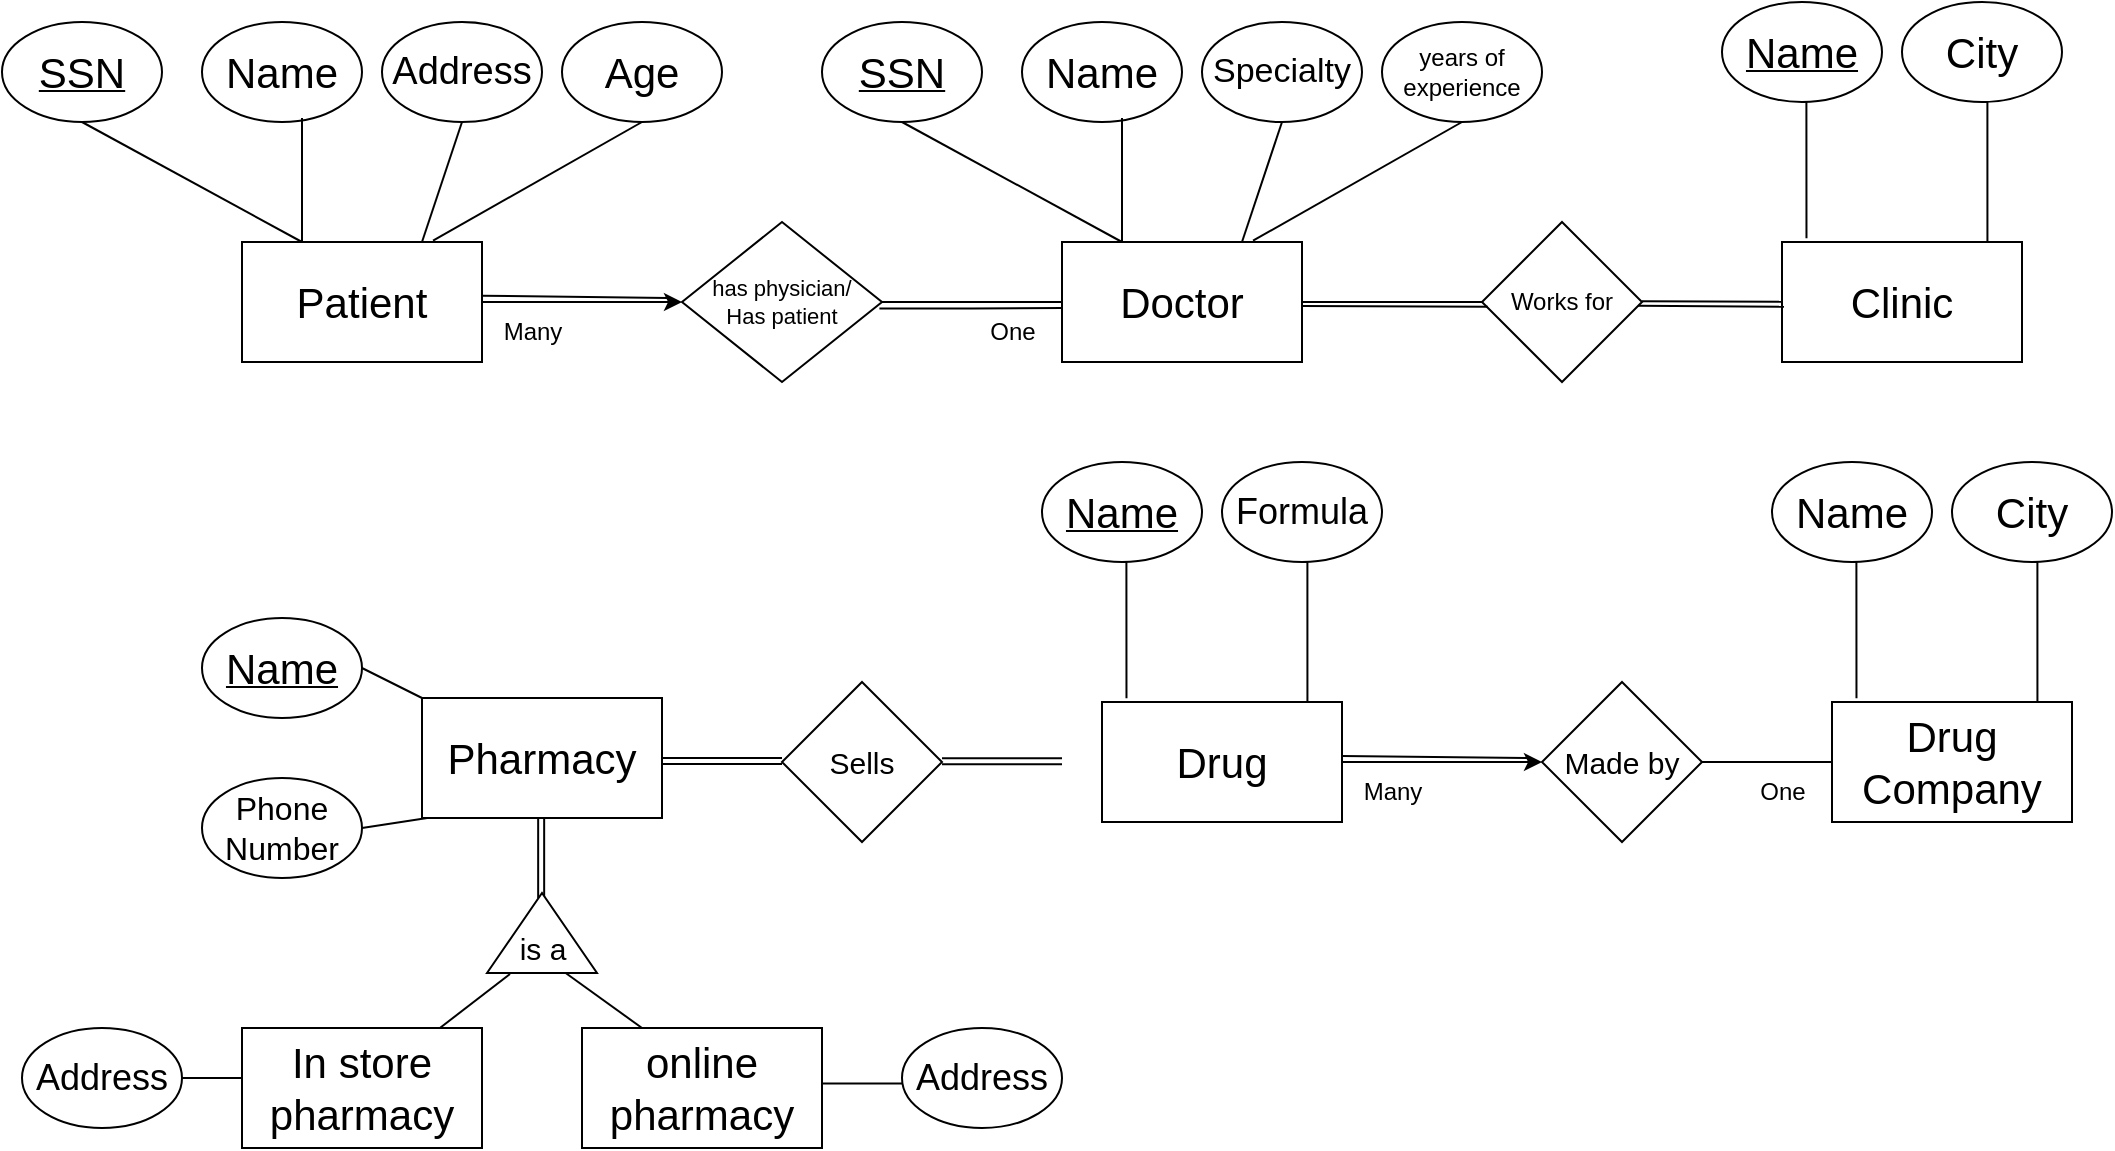 <mxfile version="24.4.0" type="github" pages="3">
  <diagram name="Page-1" id="JLcsjPoBAo_HoKeQmc0Q">
    <mxGraphModel dx="956" dy="503" grid="1" gridSize="10" guides="1" tooltips="1" connect="1" arrows="1" fold="1" page="1" pageScale="1" pageWidth="850" pageHeight="1100" math="0" shadow="0">
      <root>
        <mxCell id="0" />
        <mxCell id="1" parent="0" />
        <mxCell id="jOm0QuvM_jb7mFfSHx-Y-15" style="edgeStyle=orthogonalEdgeStyle;rounded=0;orthogonalLoop=1;jettySize=auto;html=1;exitX=1;exitY=0.5;exitDx=0;exitDy=0;entryX=0;entryY=0.5;entryDx=0;entryDy=0;" edge="1" parent="1" source="WA0hoH6EGtPf16HeoMWS-2" target="jOm0QuvM_jb7mFfSHx-Y-6">
          <mxGeometry relative="1" as="geometry" />
        </mxCell>
        <mxCell id="WA0hoH6EGtPf16HeoMWS-2" value="&lt;font style=&quot;font-size: 21px;&quot;&gt;Patient&lt;/font&gt;" style="rounded=0;whiteSpace=wrap;html=1;" parent="1" vertex="1">
          <mxGeometry x="190" y="320" width="120" height="60" as="geometry" />
        </mxCell>
        <mxCell id="WA0hoH6EGtPf16HeoMWS-3" value="&lt;u&gt;&lt;font style=&quot;font-size: 21px;&quot;&gt;SSN&lt;/font&gt;&lt;/u&gt;" style="ellipse;whiteSpace=wrap;html=1;" parent="1" vertex="1">
          <mxGeometry x="70" y="210" width="80" height="50" as="geometry" />
        </mxCell>
        <mxCell id="WA0hoH6EGtPf16HeoMWS-4" value="&lt;font style=&quot;font-size: 21px;&quot;&gt;Name&lt;/font&gt;" style="ellipse;whiteSpace=wrap;html=1;" parent="1" vertex="1">
          <mxGeometry x="170" y="210" width="80" height="50" as="geometry" />
        </mxCell>
        <mxCell id="WA0hoH6EGtPf16HeoMWS-5" value="&lt;font style=&quot;font-size: 19px;&quot;&gt;Address&lt;/font&gt;" style="ellipse;whiteSpace=wrap;html=1;" parent="1" vertex="1">
          <mxGeometry x="260" y="210" width="80" height="50" as="geometry" />
        </mxCell>
        <mxCell id="WA0hoH6EGtPf16HeoMWS-6" value="&lt;font style=&quot;font-size: 21px;&quot;&gt;Age&lt;/font&gt;" style="ellipse;whiteSpace=wrap;html=1;" parent="1" vertex="1">
          <mxGeometry x="350" y="210" width="80" height="50" as="geometry" />
        </mxCell>
        <mxCell id="WA0hoH6EGtPf16HeoMWS-7" value="" style="endArrow=none;html=1;rounded=0;entryX=0.5;entryY=1;entryDx=0;entryDy=0;exitX=0.25;exitY=0;exitDx=0;exitDy=0;" parent="1" source="WA0hoH6EGtPf16HeoMWS-2" target="WA0hoH6EGtPf16HeoMWS-3" edge="1">
          <mxGeometry width="50" height="50" relative="1" as="geometry">
            <mxPoint x="400" y="410" as="sourcePoint" />
            <mxPoint x="450" y="360" as="targetPoint" />
          </mxGeometry>
        </mxCell>
        <mxCell id="WA0hoH6EGtPf16HeoMWS-8" style="edgeStyle=orthogonalEdgeStyle;rounded=0;orthogonalLoop=1;jettySize=auto;html=1;exitX=0.25;exitY=0;exitDx=0;exitDy=0;entryX=0.625;entryY=0.96;entryDx=0;entryDy=0;entryPerimeter=0;strokeColor=default;endArrow=none;endFill=0;" parent="1" source="WA0hoH6EGtPf16HeoMWS-2" target="WA0hoH6EGtPf16HeoMWS-4" edge="1">
          <mxGeometry relative="1" as="geometry" />
        </mxCell>
        <mxCell id="WA0hoH6EGtPf16HeoMWS-10" value="" style="endArrow=none;html=1;rounded=0;entryX=0.5;entryY=1;entryDx=0;entryDy=0;exitX=0.75;exitY=0;exitDx=0;exitDy=0;" parent="1" source="WA0hoH6EGtPf16HeoMWS-2" target="WA0hoH6EGtPf16HeoMWS-5" edge="1">
          <mxGeometry width="50" height="50" relative="1" as="geometry">
            <mxPoint x="400" y="410" as="sourcePoint" />
            <mxPoint x="450" y="360" as="targetPoint" />
          </mxGeometry>
        </mxCell>
        <mxCell id="WA0hoH6EGtPf16HeoMWS-11" value="" style="endArrow=none;html=1;rounded=0;entryX=0.5;entryY=1;entryDx=0;entryDy=0;exitX=0.796;exitY=-0.011;exitDx=0;exitDy=0;exitPerimeter=0;" parent="1" source="WA0hoH6EGtPf16HeoMWS-2" target="WA0hoH6EGtPf16HeoMWS-6" edge="1">
          <mxGeometry width="50" height="50" relative="1" as="geometry">
            <mxPoint x="290" y="330" as="sourcePoint" />
            <mxPoint x="310" y="270" as="targetPoint" />
          </mxGeometry>
        </mxCell>
        <mxCell id="JWv-la7WtZ5PFm-VbIgp-1" value="&lt;font style=&quot;font-size: 21px;&quot;&gt;Doctor&lt;/font&gt;" style="rounded=0;whiteSpace=wrap;html=1;" parent="1" vertex="1">
          <mxGeometry x="600" y="320" width="120" height="60" as="geometry" />
        </mxCell>
        <mxCell id="JWv-la7WtZ5PFm-VbIgp-2" value="&lt;u&gt;&lt;font style=&quot;font-size: 21px;&quot;&gt;SSN&lt;/font&gt;&lt;/u&gt;" style="ellipse;whiteSpace=wrap;html=1;" parent="1" vertex="1">
          <mxGeometry x="480" y="210" width="80" height="50" as="geometry" />
        </mxCell>
        <mxCell id="JWv-la7WtZ5PFm-VbIgp-3" value="&lt;font style=&quot;font-size: 21px;&quot;&gt;Name&lt;/font&gt;" style="ellipse;whiteSpace=wrap;html=1;" parent="1" vertex="1">
          <mxGeometry x="580" y="210" width="80" height="50" as="geometry" />
        </mxCell>
        <mxCell id="JWv-la7WtZ5PFm-VbIgp-4" value="&lt;font style=&quot;font-size: 17px;&quot;&gt;Specialty&lt;/font&gt;" style="ellipse;whiteSpace=wrap;html=1;" parent="1" vertex="1">
          <mxGeometry x="670" y="210" width="80" height="50" as="geometry" />
        </mxCell>
        <mxCell id="JWv-la7WtZ5PFm-VbIgp-5" value="&lt;div style=&quot;&quot;&gt;&lt;font style=&quot;font-size: 12px;&quot;&gt;years of&lt;/font&gt;&lt;/div&gt;&lt;div style=&quot;&quot;&gt;&lt;font style=&quot;font-size: 12px;&quot;&gt;experience&lt;font style=&quot;font-size: 12px;&quot;&gt;&lt;br&gt;&lt;/font&gt;&lt;/font&gt;&lt;/div&gt;" style="ellipse;whiteSpace=wrap;html=1;" parent="1" vertex="1">
          <mxGeometry x="760" y="210" width="80" height="50" as="geometry" />
        </mxCell>
        <mxCell id="JWv-la7WtZ5PFm-VbIgp-6" value="" style="endArrow=none;html=1;rounded=0;entryX=0.5;entryY=1;entryDx=0;entryDy=0;exitX=0.25;exitY=0;exitDx=0;exitDy=0;" parent="1" source="JWv-la7WtZ5PFm-VbIgp-1" target="JWv-la7WtZ5PFm-VbIgp-2" edge="1">
          <mxGeometry width="50" height="50" relative="1" as="geometry">
            <mxPoint x="810" y="410" as="sourcePoint" />
            <mxPoint x="860" y="360" as="targetPoint" />
          </mxGeometry>
        </mxCell>
        <mxCell id="JWv-la7WtZ5PFm-VbIgp-7" style="edgeStyle=orthogonalEdgeStyle;rounded=0;orthogonalLoop=1;jettySize=auto;html=1;exitX=0.25;exitY=0;exitDx=0;exitDy=0;entryX=0.625;entryY=0.96;entryDx=0;entryDy=0;entryPerimeter=0;strokeColor=default;endArrow=none;endFill=0;" parent="1" source="JWv-la7WtZ5PFm-VbIgp-1" target="JWv-la7WtZ5PFm-VbIgp-3" edge="1">
          <mxGeometry relative="1" as="geometry" />
        </mxCell>
        <mxCell id="JWv-la7WtZ5PFm-VbIgp-8" value="" style="endArrow=none;html=1;rounded=0;entryX=0.5;entryY=1;entryDx=0;entryDy=0;exitX=0.75;exitY=0;exitDx=0;exitDy=0;" parent="1" source="JWv-la7WtZ5PFm-VbIgp-1" target="JWv-la7WtZ5PFm-VbIgp-4" edge="1">
          <mxGeometry width="50" height="50" relative="1" as="geometry">
            <mxPoint x="810" y="410" as="sourcePoint" />
            <mxPoint x="860" y="360" as="targetPoint" />
          </mxGeometry>
        </mxCell>
        <mxCell id="JWv-la7WtZ5PFm-VbIgp-9" value="" style="endArrow=none;html=1;rounded=0;entryX=0.5;entryY=1;entryDx=0;entryDy=0;exitX=0.796;exitY=-0.011;exitDx=0;exitDy=0;exitPerimeter=0;" parent="1" source="JWv-la7WtZ5PFm-VbIgp-1" target="JWv-la7WtZ5PFm-VbIgp-5" edge="1">
          <mxGeometry width="50" height="50" relative="1" as="geometry">
            <mxPoint x="700" y="330" as="sourcePoint" />
            <mxPoint x="720" y="270" as="targetPoint" />
          </mxGeometry>
        </mxCell>
        <mxCell id="jOm0QuvM_jb7mFfSHx-Y-1" value="&lt;font style=&quot;font-size: 21px;&quot;&gt;Clinic&lt;/font&gt;" style="rounded=0;whiteSpace=wrap;html=1;" vertex="1" parent="1">
          <mxGeometry x="960" y="320" width="120" height="60" as="geometry" />
        </mxCell>
        <mxCell id="jOm0QuvM_jb7mFfSHx-Y-2" value="&lt;u&gt;&lt;font style=&quot;font-size: 21px;&quot;&gt;Name&lt;/font&gt;&lt;/u&gt;" style="ellipse;whiteSpace=wrap;html=1;" vertex="1" parent="1">
          <mxGeometry x="930" y="200" width="80" height="50" as="geometry" />
        </mxCell>
        <mxCell id="jOm0QuvM_jb7mFfSHx-Y-3" style="edgeStyle=orthogonalEdgeStyle;rounded=0;orthogonalLoop=1;jettySize=auto;html=1;exitX=0.102;exitY=-0.031;exitDx=0;exitDy=0;entryX=0.5;entryY=1;entryDx=0;entryDy=0;strokeColor=default;endArrow=none;endFill=0;exitPerimeter=0;" edge="1" parent="1" source="jOm0QuvM_jb7mFfSHx-Y-1" target="jOm0QuvM_jb7mFfSHx-Y-2">
          <mxGeometry relative="1" as="geometry">
            <mxPoint x="270" y="330" as="sourcePoint" />
            <mxPoint x="270" y="268" as="targetPoint" />
            <Array as="points">
              <mxPoint x="972" y="250" />
            </Array>
          </mxGeometry>
        </mxCell>
        <mxCell id="jOm0QuvM_jb7mFfSHx-Y-4" value="&lt;font style=&quot;font-size: 21px;&quot;&gt;City&lt;/font&gt;" style="ellipse;whiteSpace=wrap;html=1;" vertex="1" parent="1">
          <mxGeometry x="1020" y="200" width="80" height="50" as="geometry" />
        </mxCell>
        <mxCell id="jOm0QuvM_jb7mFfSHx-Y-5" style="edgeStyle=orthogonalEdgeStyle;rounded=0;orthogonalLoop=1;jettySize=auto;html=1;exitX=0.856;exitY=0.001;exitDx=0;exitDy=0;entryX=0.5;entryY=1;entryDx=0;entryDy=0;strokeColor=default;endArrow=none;endFill=0;exitPerimeter=0;" edge="1" parent="1" target="jOm0QuvM_jb7mFfSHx-Y-4" source="jOm0QuvM_jb7mFfSHx-Y-1">
          <mxGeometry relative="1" as="geometry">
            <mxPoint x="1062" y="322" as="sourcePoint" />
            <mxPoint x="360" y="268" as="targetPoint" />
            <Array as="points">
              <mxPoint x="1063" y="250" />
            </Array>
          </mxGeometry>
        </mxCell>
        <mxCell id="jOm0QuvM_jb7mFfSHx-Y-16" style="edgeStyle=orthogonalEdgeStyle;rounded=0;orthogonalLoop=1;jettySize=auto;html=1;exitX=1;exitY=0.5;exitDx=0;exitDy=0;entryX=0;entryY=0.5;entryDx=0;entryDy=0;endArrow=none;endFill=0;" edge="1" parent="1" source="jOm0QuvM_jb7mFfSHx-Y-6" target="JWv-la7WtZ5PFm-VbIgp-1">
          <mxGeometry relative="1" as="geometry" />
        </mxCell>
        <mxCell id="jOm0QuvM_jb7mFfSHx-Y-6" value="&lt;div style=&quot;font-size: 11px;&quot;&gt;&lt;font style=&quot;font-size: 11px;&quot;&gt;has physician/&lt;/font&gt;&lt;/div&gt;&lt;div style=&quot;font-size: 11px;&quot;&gt;&lt;font style=&quot;font-size: 11px;&quot;&gt;Has patient&lt;/font&gt;&lt;/div&gt;" style="rhombus;whiteSpace=wrap;html=1;" vertex="1" parent="1">
          <mxGeometry x="410" y="310" width="100" height="80" as="geometry" />
        </mxCell>
        <mxCell id="jOm0QuvM_jb7mFfSHx-Y-7" value="&lt;font style=&quot;font-size: 21px;&quot;&gt;Drug Company&lt;br&gt;&lt;/font&gt;" style="rounded=0;whiteSpace=wrap;html=1;" vertex="1" parent="1">
          <mxGeometry x="985" y="550" width="120" height="60" as="geometry" />
        </mxCell>
        <mxCell id="jOm0QuvM_jb7mFfSHx-Y-8" value="&lt;font style=&quot;font-size: 21px;&quot;&gt;Name&lt;/font&gt;" style="ellipse;whiteSpace=wrap;html=1;" vertex="1" parent="1">
          <mxGeometry x="955" y="430" width="80" height="50" as="geometry" />
        </mxCell>
        <mxCell id="jOm0QuvM_jb7mFfSHx-Y-9" style="edgeStyle=orthogonalEdgeStyle;rounded=0;orthogonalLoop=1;jettySize=auto;html=1;exitX=0.102;exitY=-0.031;exitDx=0;exitDy=0;entryX=0.5;entryY=1;entryDx=0;entryDy=0;strokeColor=default;endArrow=none;endFill=0;exitPerimeter=0;" edge="1" parent="1" source="jOm0QuvM_jb7mFfSHx-Y-7" target="jOm0QuvM_jb7mFfSHx-Y-8">
          <mxGeometry relative="1" as="geometry">
            <mxPoint x="295" y="560" as="sourcePoint" />
            <mxPoint x="295" y="498" as="targetPoint" />
            <Array as="points">
              <mxPoint x="997" y="480" />
            </Array>
          </mxGeometry>
        </mxCell>
        <mxCell id="jOm0QuvM_jb7mFfSHx-Y-10" value="&lt;font style=&quot;font-size: 21px;&quot;&gt;City&lt;/font&gt;" style="ellipse;whiteSpace=wrap;html=1;" vertex="1" parent="1">
          <mxGeometry x="1045" y="430" width="80" height="50" as="geometry" />
        </mxCell>
        <mxCell id="jOm0QuvM_jb7mFfSHx-Y-11" style="edgeStyle=orthogonalEdgeStyle;rounded=0;orthogonalLoop=1;jettySize=auto;html=1;exitX=0.856;exitY=0.001;exitDx=0;exitDy=0;entryX=0.5;entryY=1;entryDx=0;entryDy=0;strokeColor=default;endArrow=none;endFill=0;exitPerimeter=0;" edge="1" parent="1" source="jOm0QuvM_jb7mFfSHx-Y-7" target="jOm0QuvM_jb7mFfSHx-Y-10">
          <mxGeometry relative="1" as="geometry">
            <mxPoint x="1087" y="552" as="sourcePoint" />
            <mxPoint x="385" y="498" as="targetPoint" />
            <Array as="points">
              <mxPoint x="1088" y="480" />
            </Array>
          </mxGeometry>
        </mxCell>
        <mxCell id="jOm0QuvM_jb7mFfSHx-Y-12" value="Works for" style="rhombus;whiteSpace=wrap;html=1;" vertex="1" parent="1">
          <mxGeometry x="810" y="310" width="80" height="80" as="geometry" />
        </mxCell>
        <mxCell id="jOm0QuvM_jb7mFfSHx-Y-13" value="" style="endArrow=none;html=1;rounded=0;entryX=0;entryY=0.5;entryDx=0;entryDy=0;exitX=1;exitY=0.5;exitDx=0;exitDy=0;" edge="1" parent="1" source="JWv-la7WtZ5PFm-VbIgp-1" target="jOm0QuvM_jb7mFfSHx-Y-12">
          <mxGeometry width="50" height="50" relative="1" as="geometry">
            <mxPoint x="610" y="520" as="sourcePoint" />
            <mxPoint x="660" y="470" as="targetPoint" />
          </mxGeometry>
        </mxCell>
        <mxCell id="jOm0QuvM_jb7mFfSHx-Y-14" value="" style="endArrow=none;html=1;rounded=0;exitX=1;exitY=0.5;exitDx=0;exitDy=0;" edge="1" parent="1" target="jOm0QuvM_jb7mFfSHx-Y-1">
          <mxGeometry width="50" height="50" relative="1" as="geometry">
            <mxPoint x="890" y="349.66" as="sourcePoint" />
            <mxPoint x="960" y="350" as="targetPoint" />
          </mxGeometry>
        </mxCell>
        <mxCell id="jOm0QuvM_jb7mFfSHx-Y-17" value="Many" style="text;html=1;align=center;verticalAlign=middle;resizable=0;points=[];autosize=1;strokeColor=none;fillColor=none;" vertex="1" parent="1">
          <mxGeometry x="310" y="350" width="50" height="30" as="geometry" />
        </mxCell>
        <mxCell id="jOm0QuvM_jb7mFfSHx-Y-18" value="One" style="text;html=1;align=center;verticalAlign=middle;resizable=0;points=[];autosize=1;strokeColor=none;fillColor=none;" vertex="1" parent="1">
          <mxGeometry x="550" y="350" width="50" height="30" as="geometry" />
        </mxCell>
        <mxCell id="iAmRMfbGP7ldfhyTB-3w-1" value="" style="endArrow=none;html=1;rounded=0;exitX=0.998;exitY=0.447;exitDx=0;exitDy=0;exitPerimeter=0;" edge="1" parent="1" source="WA0hoH6EGtPf16HeoMWS-2">
          <mxGeometry width="50" height="50" relative="1" as="geometry">
            <mxPoint x="310" y="350" as="sourcePoint" />
            <mxPoint x="403" y="348" as="targetPoint" />
          </mxGeometry>
        </mxCell>
        <mxCell id="iAmRMfbGP7ldfhyTB-3w-2" style="edgeStyle=orthogonalEdgeStyle;rounded=0;orthogonalLoop=1;jettySize=auto;html=1;exitX=0.987;exitY=0.54;exitDx=0;exitDy=0;entryX=0;entryY=0.5;entryDx=0;entryDy=0;endArrow=none;endFill=0;exitPerimeter=0;" edge="1" parent="1" source="jOm0QuvM_jb7mFfSHx-Y-6">
          <mxGeometry relative="1" as="geometry">
            <mxPoint x="490" y="353" as="sourcePoint" />
            <mxPoint x="600" y="353" as="targetPoint" />
          </mxGeometry>
        </mxCell>
        <mxCell id="iAmRMfbGP7ldfhyTB-3w-3" value="" style="endArrow=none;html=1;rounded=0;exitX=0.962;exitY=0.523;exitDx=0;exitDy=0;exitPerimeter=0;" edge="1" parent="1">
          <mxGeometry width="50" height="50" relative="1" as="geometry">
            <mxPoint x="887.96" y="351.84" as="sourcePoint" />
            <mxPoint x="961" y="352.34" as="targetPoint" />
          </mxGeometry>
        </mxCell>
        <mxCell id="iAmRMfbGP7ldfhyTB-3w-4" value="" style="endArrow=none;html=1;rounded=0;entryX=0.036;entryY=0.529;entryDx=0;entryDy=0;exitX=1;exitY=0.5;exitDx=0;exitDy=0;entryPerimeter=0;" edge="1" parent="1" target="jOm0QuvM_jb7mFfSHx-Y-12">
          <mxGeometry width="50" height="50" relative="1" as="geometry">
            <mxPoint x="720" y="352" as="sourcePoint" />
            <mxPoint x="810" y="352" as="targetPoint" />
          </mxGeometry>
        </mxCell>
        <mxCell id="iAmRMfbGP7ldfhyTB-3w-5" value="&lt;font style=&quot;font-size: 21px;&quot;&gt;Drug&lt;br&gt;&lt;/font&gt;" style="rounded=0;whiteSpace=wrap;html=1;" vertex="1" parent="1">
          <mxGeometry x="620" y="550" width="120" height="60" as="geometry" />
        </mxCell>
        <mxCell id="iAmRMfbGP7ldfhyTB-3w-6" value="&lt;u&gt;&lt;font style=&quot;font-size: 21px;&quot;&gt;Name&lt;/font&gt;&lt;/u&gt;" style="ellipse;whiteSpace=wrap;html=1;" vertex="1" parent="1">
          <mxGeometry x="590" y="430" width="80" height="50" as="geometry" />
        </mxCell>
        <mxCell id="iAmRMfbGP7ldfhyTB-3w-7" style="edgeStyle=orthogonalEdgeStyle;rounded=0;orthogonalLoop=1;jettySize=auto;html=1;exitX=0.102;exitY=-0.031;exitDx=0;exitDy=0;entryX=0.5;entryY=1;entryDx=0;entryDy=0;strokeColor=default;endArrow=none;endFill=0;exitPerimeter=0;" edge="1" parent="1" source="iAmRMfbGP7ldfhyTB-3w-5" target="iAmRMfbGP7ldfhyTB-3w-6">
          <mxGeometry relative="1" as="geometry">
            <mxPoint x="-70" y="560" as="sourcePoint" />
            <mxPoint x="-70" y="498" as="targetPoint" />
            <Array as="points">
              <mxPoint x="632" y="480" />
            </Array>
          </mxGeometry>
        </mxCell>
        <mxCell id="iAmRMfbGP7ldfhyTB-3w-8" value="&lt;font style=&quot;font-size: 18px;&quot;&gt;Formula&lt;/font&gt;" style="ellipse;whiteSpace=wrap;html=1;" vertex="1" parent="1">
          <mxGeometry x="680" y="430" width="80" height="50" as="geometry" />
        </mxCell>
        <mxCell id="iAmRMfbGP7ldfhyTB-3w-9" style="edgeStyle=orthogonalEdgeStyle;rounded=0;orthogonalLoop=1;jettySize=auto;html=1;exitX=0.856;exitY=0.001;exitDx=0;exitDy=0;entryX=0.5;entryY=1;entryDx=0;entryDy=0;strokeColor=default;endArrow=none;endFill=0;exitPerimeter=0;" edge="1" parent="1" source="iAmRMfbGP7ldfhyTB-3w-5" target="iAmRMfbGP7ldfhyTB-3w-8">
          <mxGeometry relative="1" as="geometry">
            <mxPoint x="722" y="552" as="sourcePoint" />
            <mxPoint x="20" y="498" as="targetPoint" />
            <Array as="points">
              <mxPoint x="723" y="480" />
            </Array>
          </mxGeometry>
        </mxCell>
        <mxCell id="iAmRMfbGP7ldfhyTB-3w-10" value="&lt;font style=&quot;font-size: 15px;&quot;&gt;Made by&lt;/font&gt;" style="rhombus;whiteSpace=wrap;html=1;" vertex="1" parent="1">
          <mxGeometry x="840" y="540" width="80" height="80" as="geometry" />
        </mxCell>
        <mxCell id="iAmRMfbGP7ldfhyTB-3w-11" style="edgeStyle=orthogonalEdgeStyle;rounded=0;orthogonalLoop=1;jettySize=auto;html=1;exitX=1;exitY=0.5;exitDx=0;exitDy=0;entryX=0;entryY=0.5;entryDx=0;entryDy=0;" edge="1" parent="1">
          <mxGeometry relative="1" as="geometry">
            <mxPoint x="740" y="580" as="sourcePoint" />
            <mxPoint x="840" y="580" as="targetPoint" />
          </mxGeometry>
        </mxCell>
        <mxCell id="iAmRMfbGP7ldfhyTB-3w-12" value="Many" style="text;html=1;align=center;verticalAlign=middle;resizable=0;points=[];autosize=1;strokeColor=none;fillColor=none;" vertex="1" parent="1">
          <mxGeometry x="740" y="580" width="50" height="30" as="geometry" />
        </mxCell>
        <mxCell id="iAmRMfbGP7ldfhyTB-3w-13" value="" style="endArrow=none;html=1;rounded=0;exitX=0.998;exitY=0.447;exitDx=0;exitDy=0;exitPerimeter=0;" edge="1" parent="1">
          <mxGeometry width="50" height="50" relative="1" as="geometry">
            <mxPoint x="740" y="577" as="sourcePoint" />
            <mxPoint x="833" y="578" as="targetPoint" />
          </mxGeometry>
        </mxCell>
        <mxCell id="iAmRMfbGP7ldfhyTB-3w-14" value="" style="endArrow=none;html=1;rounded=0;exitX=1;exitY=0.5;exitDx=0;exitDy=0;entryX=0;entryY=0.5;entryDx=0;entryDy=0;" edge="1" parent="1" source="iAmRMfbGP7ldfhyTB-3w-10" target="jOm0QuvM_jb7mFfSHx-Y-7">
          <mxGeometry width="50" height="50" relative="1" as="geometry">
            <mxPoint x="1100" y="540" as="sourcePoint" />
            <mxPoint x="1150" y="490" as="targetPoint" />
          </mxGeometry>
        </mxCell>
        <mxCell id="iAmRMfbGP7ldfhyTB-3w-15" value="One" style="text;html=1;align=center;verticalAlign=middle;resizable=0;points=[];autosize=1;strokeColor=none;fillColor=none;" vertex="1" parent="1">
          <mxGeometry x="935" y="580" width="50" height="30" as="geometry" />
        </mxCell>
        <mxCell id="iAmRMfbGP7ldfhyTB-3w-16" value="&lt;font style=&quot;font-size: 21px;&quot;&gt;In store pharmacy&lt;br&gt;&lt;/font&gt;" style="rounded=0;whiteSpace=wrap;html=1;" vertex="1" parent="1">
          <mxGeometry x="190" y="713" width="120" height="60" as="geometry" />
        </mxCell>
        <mxCell id="iAmRMfbGP7ldfhyTB-3w-17" value="&lt;u&gt;&lt;font style=&quot;font-size: 21px;&quot;&gt;Name&lt;/font&gt;&lt;/u&gt;" style="ellipse;whiteSpace=wrap;html=1;" vertex="1" parent="1">
          <mxGeometry x="170" y="508" width="80" height="50" as="geometry" />
        </mxCell>
        <mxCell id="iAmRMfbGP7ldfhyTB-3w-19" value="&lt;font style=&quot;font-size: 16px;&quot;&gt;Phone Number&lt;font style=&quot;font-size: 16px;&quot;&gt;&lt;br&gt;&lt;/font&gt;&lt;/font&gt;" style="ellipse;whiteSpace=wrap;html=1;" vertex="1" parent="1">
          <mxGeometry x="170" y="588" width="80" height="50" as="geometry" />
        </mxCell>
        <mxCell id="iAmRMfbGP7ldfhyTB-3w-21" value="&lt;font style=&quot;font-size: 21px;&quot;&gt;Pharmacy&lt;/font&gt;" style="rounded=0;whiteSpace=wrap;html=1;" vertex="1" parent="1">
          <mxGeometry x="280" y="548" width="120" height="60" as="geometry" />
        </mxCell>
        <mxCell id="iAmRMfbGP7ldfhyTB-3w-22" value="" style="endArrow=none;html=1;rounded=0;exitX=0;exitY=0;exitDx=0;exitDy=0;entryX=1;entryY=0.5;entryDx=0;entryDy=0;" edge="1" parent="1" source="iAmRMfbGP7ldfhyTB-3w-21" target="iAmRMfbGP7ldfhyTB-3w-17">
          <mxGeometry width="50" height="50" relative="1" as="geometry">
            <mxPoint x="400" y="588" as="sourcePoint" />
            <mxPoint x="450" y="538" as="targetPoint" />
          </mxGeometry>
        </mxCell>
        <mxCell id="iAmRMfbGP7ldfhyTB-3w-23" value="" style="endArrow=none;html=1;rounded=0;entryX=1;entryY=0.5;entryDx=0;entryDy=0;exitX=0.022;exitY=1;exitDx=0;exitDy=0;exitPerimeter=0;" edge="1" parent="1" source="iAmRMfbGP7ldfhyTB-3w-21" target="iAmRMfbGP7ldfhyTB-3w-19">
          <mxGeometry width="50" height="50" relative="1" as="geometry">
            <mxPoint x="400" y="658" as="sourcePoint" />
            <mxPoint x="450" y="608" as="targetPoint" />
          </mxGeometry>
        </mxCell>
        <mxCell id="iAmRMfbGP7ldfhyTB-3w-24" value="" style="endArrow=none;html=1;rounded=0;" edge="1" parent="1">
          <mxGeometry width="50" height="50" relative="1" as="geometry">
            <mxPoint x="338.08" y="648" as="sourcePoint" />
            <mxPoint x="338.08" y="608" as="targetPoint" />
          </mxGeometry>
        </mxCell>
        <mxCell id="iAmRMfbGP7ldfhyTB-3w-25" value="" style="endArrow=none;html=1;rounded=0;" edge="1" parent="1">
          <mxGeometry width="50" height="50" relative="1" as="geometry">
            <mxPoint x="341.08" y="648" as="sourcePoint" />
            <mxPoint x="341.08" y="608" as="targetPoint" />
          </mxGeometry>
        </mxCell>
        <mxCell id="iAmRMfbGP7ldfhyTB-3w-26" value="" style="triangle;whiteSpace=wrap;html=1;rotation=-90;" vertex="1" parent="1">
          <mxGeometry x="320" y="638" width="40" height="55" as="geometry" />
        </mxCell>
        <mxCell id="iAmRMfbGP7ldfhyTB-3w-27" value="&lt;font style=&quot;font-size: 15px;&quot;&gt;is a&lt;/font&gt;" style="text;html=1;align=center;verticalAlign=middle;resizable=0;points=[];autosize=1;strokeColor=none;fillColor=none;" vertex="1" parent="1">
          <mxGeometry x="315" y="658" width="50" height="30" as="geometry" />
        </mxCell>
        <mxCell id="iAmRMfbGP7ldfhyTB-3w-28" value="&lt;font style=&quot;font-size: 21px;&quot;&gt;online pharmacy&lt;br&gt;&lt;/font&gt;" style="rounded=0;whiteSpace=wrap;html=1;" vertex="1" parent="1">
          <mxGeometry x="360" y="713" width="120" height="60" as="geometry" />
        </mxCell>
        <mxCell id="iAmRMfbGP7ldfhyTB-3w-30" value="" style="endArrow=none;html=1;rounded=0;entryX=0.18;entryY=0.933;entryDx=0;entryDy=0;entryPerimeter=0;" edge="1" parent="1" source="iAmRMfbGP7ldfhyTB-3w-16" target="iAmRMfbGP7ldfhyTB-3w-27">
          <mxGeometry width="50" height="50" relative="1" as="geometry">
            <mxPoint x="265" y="738" as="sourcePoint" />
            <mxPoint x="315" y="688" as="targetPoint" />
          </mxGeometry>
        </mxCell>
        <mxCell id="iAmRMfbGP7ldfhyTB-3w-31" value="" style="endArrow=none;html=1;rounded=0;exitX=0.25;exitY=0;exitDx=0;exitDy=0;entryX=0.74;entryY=0.92;entryDx=0;entryDy=0;entryPerimeter=0;" edge="1" parent="1" source="iAmRMfbGP7ldfhyTB-3w-28" target="iAmRMfbGP7ldfhyTB-3w-27">
          <mxGeometry width="50" height="50" relative="1" as="geometry">
            <mxPoint x="430" y="718" as="sourcePoint" />
            <mxPoint x="480" y="668" as="targetPoint" />
          </mxGeometry>
        </mxCell>
        <mxCell id="iAmRMfbGP7ldfhyTB-3w-32" value="&lt;font style=&quot;font-size: 18px;&quot;&gt;Address&lt;/font&gt;" style="ellipse;whiteSpace=wrap;html=1;" vertex="1" parent="1">
          <mxGeometry x="80" y="713" width="80" height="50" as="geometry" />
        </mxCell>
        <mxCell id="iAmRMfbGP7ldfhyTB-3w-33" value="&lt;font style=&quot;font-size: 18px;&quot;&gt;Address&lt;/font&gt;" style="ellipse;whiteSpace=wrap;html=1;" vertex="1" parent="1">
          <mxGeometry x="520" y="713" width="80" height="50" as="geometry" />
        </mxCell>
        <mxCell id="iAmRMfbGP7ldfhyTB-3w-34" value="" style="endArrow=none;html=1;rounded=0;exitX=1;exitY=0.5;exitDx=0;exitDy=0;entryX=0;entryY=0.417;entryDx=0;entryDy=0;entryPerimeter=0;" edge="1" parent="1" source="iAmRMfbGP7ldfhyTB-3w-32" target="iAmRMfbGP7ldfhyTB-3w-16">
          <mxGeometry width="50" height="50" relative="1" as="geometry">
            <mxPoint x="290" y="718" as="sourcePoint" />
            <mxPoint x="340" y="668" as="targetPoint" />
          </mxGeometry>
        </mxCell>
        <mxCell id="iAmRMfbGP7ldfhyTB-3w-35" value="" style="endArrow=none;html=1;rounded=0;entryX=0.005;entryY=0.556;entryDx=0;entryDy=0;entryPerimeter=0;exitX=1;exitY=0.463;exitDx=0;exitDy=0;exitPerimeter=0;" edge="1" parent="1" source="iAmRMfbGP7ldfhyTB-3w-28" target="iAmRMfbGP7ldfhyTB-3w-33">
          <mxGeometry width="50" height="50" relative="1" as="geometry">
            <mxPoint x="290" y="718" as="sourcePoint" />
            <mxPoint x="340" y="668" as="targetPoint" />
          </mxGeometry>
        </mxCell>
        <mxCell id="iAmRMfbGP7ldfhyTB-3w-36" value="&lt;font style=&quot;font-size: 15px;&quot;&gt;Sells&lt;/font&gt;" style="rhombus;whiteSpace=wrap;html=1;" vertex="1" parent="1">
          <mxGeometry x="460" y="540" width="80" height="80" as="geometry" />
        </mxCell>
        <mxCell id="iAmRMfbGP7ldfhyTB-3w-37" value="" style="endArrow=none;html=1;rounded=0;" edge="1" parent="1">
          <mxGeometry width="50" height="50" relative="1" as="geometry">
            <mxPoint x="400" y="578" as="sourcePoint" />
            <mxPoint x="460" y="578" as="targetPoint" />
          </mxGeometry>
        </mxCell>
        <mxCell id="iAmRMfbGP7ldfhyTB-3w-38" value="" style="endArrow=none;html=1;rounded=0;" edge="1" parent="1">
          <mxGeometry width="50" height="50" relative="1" as="geometry">
            <mxPoint x="400" y="581" as="sourcePoint" />
            <mxPoint x="460" y="581" as="targetPoint" />
          </mxGeometry>
        </mxCell>
        <mxCell id="iAmRMfbGP7ldfhyTB-3w-39" value="" style="endArrow=none;html=1;rounded=0;" edge="1" parent="1">
          <mxGeometry width="50" height="50" relative="1" as="geometry">
            <mxPoint x="540" y="578.17" as="sourcePoint" />
            <mxPoint x="600" y="578.17" as="targetPoint" />
          </mxGeometry>
        </mxCell>
        <mxCell id="iAmRMfbGP7ldfhyTB-3w-40" value="" style="endArrow=none;html=1;rounded=0;" edge="1" parent="1">
          <mxGeometry width="50" height="50" relative="1" as="geometry">
            <mxPoint x="540" y="581.17" as="sourcePoint" />
            <mxPoint x="600" y="581.17" as="targetPoint" />
          </mxGeometry>
        </mxCell>
      </root>
    </mxGraphModel>
  </diagram>
  <diagram id="U0lu4lqUTvHQZqUgFBcO" name="Page-2">
    <mxGraphModel dx="1434" dy="754" grid="1" gridSize="10" guides="1" tooltips="1" connect="1" arrows="1" fold="1" page="1" pageScale="1" pageWidth="850" pageHeight="1100" math="0" shadow="0">
      <root>
        <mxCell id="0" />
        <mxCell id="1" parent="0" />
      </root>
    </mxGraphModel>
  </diagram>
  <diagram id="C2qFvdgHK_5GYzFH0pt8" name="Page-3">
    <mxGraphModel dx="1434" dy="754" grid="1" gridSize="10" guides="1" tooltips="1" connect="1" arrows="1" fold="1" page="1" pageScale="1" pageWidth="850" pageHeight="1100" math="0" shadow="0">
      <root>
        <mxCell id="0" />
        <mxCell id="1" parent="0" />
      </root>
    </mxGraphModel>
  </diagram>
</mxfile>
